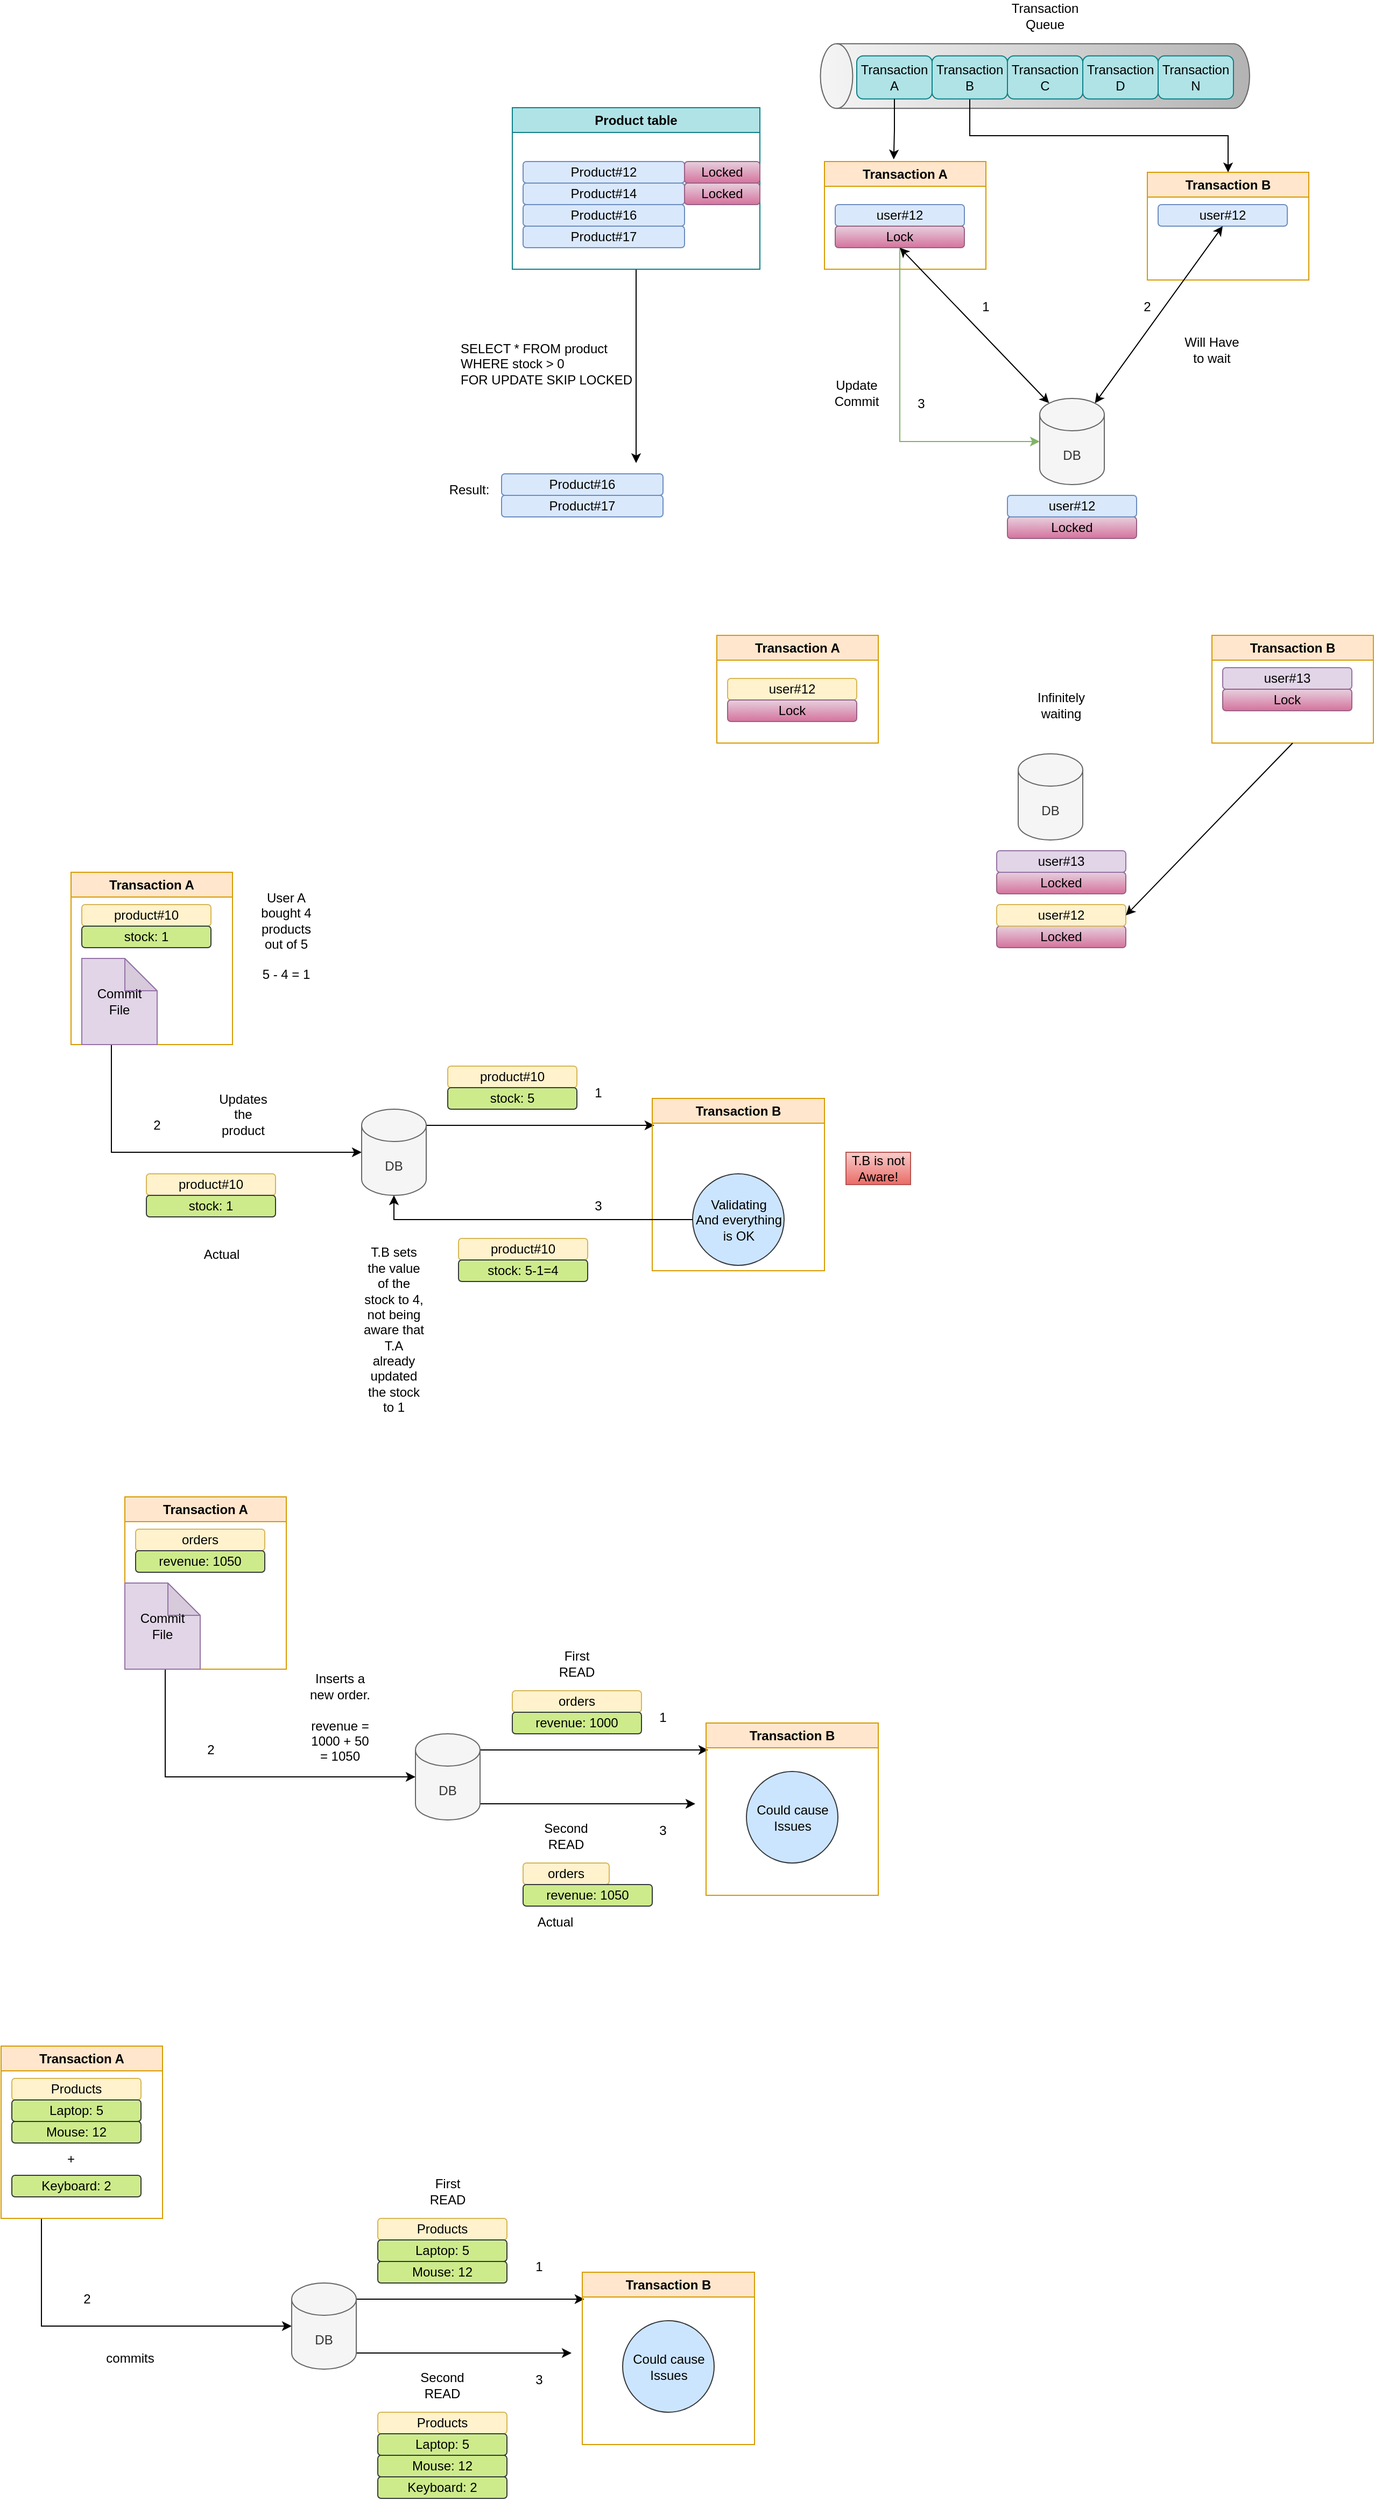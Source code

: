 <mxfile version="26.1.1">
  <diagram name="Page-1" id="YL2Q1gp2kDWa8E_Yitgr">
    <mxGraphModel dx="2339" dy="2044" grid="1" gridSize="10" guides="1" tooltips="1" connect="1" arrows="1" fold="1" page="1" pageScale="1" pageWidth="850" pageHeight="1100" math="0" shadow="0">
      <root>
        <mxCell id="0" />
        <mxCell id="1" parent="0" />
        <mxCell id="b_IDNguiJOW1ZCL1Z-NJ-1" value="Transaction A" style="swimlane;whiteSpace=wrap;html=1;fillColor=#ffe6cc;strokeColor=#d79b00;" parent="1" vertex="1">
          <mxGeometry x="340" y="100" width="150" height="100" as="geometry" />
        </mxCell>
        <mxCell id="b_IDNguiJOW1ZCL1Z-NJ-2" value="user#12" style="rounded=1;whiteSpace=wrap;html=1;fillColor=#dae8fc;strokeColor=#6c8ebf;" parent="b_IDNguiJOW1ZCL1Z-NJ-1" vertex="1">
          <mxGeometry x="10" y="40" width="120" height="20" as="geometry" />
        </mxCell>
        <mxCell id="b_IDNguiJOW1ZCL1Z-NJ-16" value="Lock" style="rounded=1;whiteSpace=wrap;html=1;fillColor=#e6d0de;strokeColor=#996185;gradientColor=#d5739d;" parent="b_IDNguiJOW1ZCL1Z-NJ-1" vertex="1">
          <mxGeometry x="10" y="60" width="120" height="20" as="geometry" />
        </mxCell>
        <mxCell id="b_IDNguiJOW1ZCL1Z-NJ-3" value="DB" style="shape=cylinder3;whiteSpace=wrap;html=1;boundedLbl=1;backgroundOutline=1;size=15;fillColor=#f5f5f5;fontColor=#333333;strokeColor=#666666;" parent="1" vertex="1">
          <mxGeometry x="540" y="320" width="60" height="80" as="geometry" />
        </mxCell>
        <mxCell id="b_IDNguiJOW1ZCL1Z-NJ-4" style="edgeStyle=orthogonalEdgeStyle;rounded=0;orthogonalLoop=1;jettySize=auto;html=1;entryX=0;entryY=0.5;entryDx=0;entryDy=0;entryPerimeter=0;exitX=0.5;exitY=1;exitDx=0;exitDy=0;fillColor=#d5e8d4;strokeColor=#82b366;" parent="1" source="b_IDNguiJOW1ZCL1Z-NJ-16" target="b_IDNguiJOW1ZCL1Z-NJ-3" edge="1">
          <mxGeometry relative="1" as="geometry">
            <mxPoint x="420" y="220" as="sourcePoint" />
          </mxGeometry>
        </mxCell>
        <mxCell id="b_IDNguiJOW1ZCL1Z-NJ-5" value="Update Commit" style="text;html=1;align=center;verticalAlign=middle;whiteSpace=wrap;rounded=0;" parent="1" vertex="1">
          <mxGeometry x="340" y="300" width="60" height="30" as="geometry" />
        </mxCell>
        <mxCell id="b_IDNguiJOW1ZCL1Z-NJ-6" value="Transaction B" style="swimlane;whiteSpace=wrap;html=1;fillColor=#ffe6cc;strokeColor=#d79b00;" parent="1" vertex="1">
          <mxGeometry x="640" y="110" width="150" height="100" as="geometry" />
        </mxCell>
        <mxCell id="b_IDNguiJOW1ZCL1Z-NJ-7" value="user#12" style="rounded=1;whiteSpace=wrap;html=1;fillColor=#dae8fc;strokeColor=#6c8ebf;" parent="b_IDNguiJOW1ZCL1Z-NJ-6" vertex="1">
          <mxGeometry x="10" y="30" width="120" height="20" as="geometry" />
        </mxCell>
        <mxCell id="b_IDNguiJOW1ZCL1Z-NJ-11" value="1" style="text;html=1;align=center;verticalAlign=middle;whiteSpace=wrap;rounded=0;" parent="1" vertex="1">
          <mxGeometry x="460" y="220" width="60" height="30" as="geometry" />
        </mxCell>
        <mxCell id="b_IDNguiJOW1ZCL1Z-NJ-12" value="2" style="text;html=1;align=center;verticalAlign=middle;whiteSpace=wrap;rounded=0;" parent="1" vertex="1">
          <mxGeometry x="610" y="220" width="60" height="30" as="geometry" />
        </mxCell>
        <mxCell id="b_IDNguiJOW1ZCL1Z-NJ-13" value="" style="endArrow=classic;startArrow=classic;html=1;rounded=0;exitX=0.855;exitY=0;exitDx=0;exitDy=4.35;exitPerimeter=0;entryX=0.5;entryY=1;entryDx=0;entryDy=0;" parent="1" source="b_IDNguiJOW1ZCL1Z-NJ-3" target="b_IDNguiJOW1ZCL1Z-NJ-7" edge="1">
          <mxGeometry width="50" height="50" relative="1" as="geometry">
            <mxPoint x="580" y="380" as="sourcePoint" />
            <mxPoint x="710" y="190" as="targetPoint" />
          </mxGeometry>
        </mxCell>
        <mxCell id="b_IDNguiJOW1ZCL1Z-NJ-15" value="" style="endArrow=classic;startArrow=classic;html=1;rounded=0;exitX=0.145;exitY=0;exitDx=0;exitDy=4.35;exitPerimeter=0;entryX=0.5;entryY=1;entryDx=0;entryDy=0;" parent="1" source="b_IDNguiJOW1ZCL1Z-NJ-3" target="b_IDNguiJOW1ZCL1Z-NJ-16" edge="1">
          <mxGeometry width="50" height="50" relative="1" as="geometry">
            <mxPoint x="561" y="394" as="sourcePoint" />
            <mxPoint x="410" y="200" as="targetPoint" />
          </mxGeometry>
        </mxCell>
        <mxCell id="b_IDNguiJOW1ZCL1Z-NJ-21" value="3" style="text;html=1;align=center;verticalAlign=middle;whiteSpace=wrap;rounded=0;" parent="1" vertex="1">
          <mxGeometry x="400" y="310" width="60" height="30" as="geometry" />
        </mxCell>
        <mxCell id="b_IDNguiJOW1ZCL1Z-NJ-22" value="Locked" style="rounded=1;whiteSpace=wrap;html=1;fillColor=#e6d0de;strokeColor=#996185;gradientColor=#d5739d;" parent="1" vertex="1">
          <mxGeometry x="510" y="430" width="120" height="20" as="geometry" />
        </mxCell>
        <mxCell id="b_IDNguiJOW1ZCL1Z-NJ-23" value="user#12" style="rounded=1;whiteSpace=wrap;html=1;fillColor=#dae8fc;strokeColor=#6c8ebf;" parent="1" vertex="1">
          <mxGeometry x="510" y="410" width="120" height="20" as="geometry" />
        </mxCell>
        <mxCell id="b_IDNguiJOW1ZCL1Z-NJ-36" style="edgeStyle=orthogonalEdgeStyle;rounded=0;orthogonalLoop=1;jettySize=auto;html=1;exitX=0.5;exitY=1;exitDx=0;exitDy=0;exitPerimeter=0;" parent="1" source="b_IDNguiJOW1ZCL1Z-NJ-3" target="b_IDNguiJOW1ZCL1Z-NJ-3" edge="1">
          <mxGeometry relative="1" as="geometry" />
        </mxCell>
        <mxCell id="b_IDNguiJOW1ZCL1Z-NJ-56" value="Will Have to wait" style="text;html=1;align=center;verticalAlign=middle;whiteSpace=wrap;rounded=0;" parent="1" vertex="1">
          <mxGeometry x="670" y="260" width="60" height="30" as="geometry" />
        </mxCell>
        <mxCell id="b_IDNguiJOW1ZCL1Z-NJ-58" value="" style="shape=cylinder3;whiteSpace=wrap;html=1;boundedLbl=1;backgroundOutline=1;size=15;rotation=-90;fillColor=#f5f5f5;gradientColor=#b3b3b3;strokeColor=#666666;" parent="1" vertex="1">
          <mxGeometry x="505.61" y="-178.74" width="60" height="398.74" as="geometry" />
        </mxCell>
        <mxCell id="b_IDNguiJOW1ZCL1Z-NJ-59" value="Transaction Queue" style="text;html=1;align=center;verticalAlign=middle;whiteSpace=wrap;rounded=0;" parent="1" vertex="1">
          <mxGeometry x="515" y="-50.0" width="60" height="30" as="geometry" />
        </mxCell>
        <mxCell id="b_IDNguiJOW1ZCL1Z-NJ-60" value="Transaction&lt;div&gt;A&lt;/div&gt;" style="rounded=1;whiteSpace=wrap;html=1;fillColor=#b0e3e6;strokeColor=#0e8088;" parent="1" vertex="1">
          <mxGeometry x="370" y="1.87" width="70" height="40" as="geometry" />
        </mxCell>
        <mxCell id="b_IDNguiJOW1ZCL1Z-NJ-67" style="edgeStyle=orthogonalEdgeStyle;rounded=0;orthogonalLoop=1;jettySize=auto;html=1;exitX=0.5;exitY=1;exitDx=0;exitDy=0;entryX=0.5;entryY=0;entryDx=0;entryDy=0;" parent="1" source="b_IDNguiJOW1ZCL1Z-NJ-61" target="b_IDNguiJOW1ZCL1Z-NJ-6" edge="1">
          <mxGeometry relative="1" as="geometry" />
        </mxCell>
        <mxCell id="b_IDNguiJOW1ZCL1Z-NJ-61" value="Transaction&lt;div&gt;B&lt;/div&gt;" style="rounded=1;whiteSpace=wrap;html=1;fillColor=#b0e3e6;strokeColor=#0e8088;" parent="1" vertex="1">
          <mxGeometry x="440" y="1.87" width="70" height="40" as="geometry" />
        </mxCell>
        <mxCell id="b_IDNguiJOW1ZCL1Z-NJ-62" value="Transaction&lt;div&gt;C&lt;/div&gt;" style="rounded=1;whiteSpace=wrap;html=1;fillColor=#b0e3e6;strokeColor=#0e8088;" parent="1" vertex="1">
          <mxGeometry x="510" y="1.87" width="70" height="40" as="geometry" />
        </mxCell>
        <mxCell id="b_IDNguiJOW1ZCL1Z-NJ-63" value="Transaction&lt;div&gt;D&lt;/div&gt;" style="rounded=1;whiteSpace=wrap;html=1;fillColor=#b0e3e6;strokeColor=#0e8088;" parent="1" vertex="1">
          <mxGeometry x="580" y="1.87" width="70" height="40" as="geometry" />
        </mxCell>
        <mxCell id="b_IDNguiJOW1ZCL1Z-NJ-65" value="Transaction&lt;div&gt;N&lt;/div&gt;" style="rounded=1;whiteSpace=wrap;html=1;fillColor=#b0e3e6;strokeColor=#0e8088;" parent="1" vertex="1">
          <mxGeometry x="650" y="1.87" width="70" height="40" as="geometry" />
        </mxCell>
        <mxCell id="b_IDNguiJOW1ZCL1Z-NJ-66" style="edgeStyle=orthogonalEdgeStyle;rounded=0;orthogonalLoop=1;jettySize=auto;html=1;exitX=0.5;exitY=1;exitDx=0;exitDy=0;entryX=0.429;entryY=-0.02;entryDx=0;entryDy=0;entryPerimeter=0;" parent="1" source="b_IDNguiJOW1ZCL1Z-NJ-60" target="b_IDNguiJOW1ZCL1Z-NJ-1" edge="1">
          <mxGeometry relative="1" as="geometry" />
        </mxCell>
        <mxCell id="b_IDNguiJOW1ZCL1Z-NJ-83" style="edgeStyle=orthogonalEdgeStyle;rounded=0;orthogonalLoop=1;jettySize=auto;html=1;exitX=0.5;exitY=1;exitDx=0;exitDy=0;" parent="1" source="b_IDNguiJOW1ZCL1Z-NJ-71" edge="1">
          <mxGeometry relative="1" as="geometry">
            <mxPoint x="165" y="380" as="targetPoint" />
          </mxGeometry>
        </mxCell>
        <mxCell id="b_IDNguiJOW1ZCL1Z-NJ-71" value="Product&amp;nbsp;table" style="swimlane;whiteSpace=wrap;html=1;fillColor=#b0e3e6;strokeColor=#0e8088;" parent="1" vertex="1">
          <mxGeometry x="50" y="50" width="230" height="150" as="geometry" />
        </mxCell>
        <mxCell id="b_IDNguiJOW1ZCL1Z-NJ-72" value="Product#12" style="rounded=1;whiteSpace=wrap;html=1;fillColor=#dae8fc;strokeColor=#6c8ebf;" parent="b_IDNguiJOW1ZCL1Z-NJ-71" vertex="1">
          <mxGeometry x="10" y="50" width="150" height="20" as="geometry" />
        </mxCell>
        <mxCell id="b_IDNguiJOW1ZCL1Z-NJ-76" value="Product#17" style="rounded=1;whiteSpace=wrap;html=1;fillColor=#dae8fc;strokeColor=#6c8ebf;" parent="b_IDNguiJOW1ZCL1Z-NJ-71" vertex="1">
          <mxGeometry x="10" y="110" width="150" height="20" as="geometry" />
        </mxCell>
        <mxCell id="b_IDNguiJOW1ZCL1Z-NJ-75" value="Product#16" style="rounded=1;whiteSpace=wrap;html=1;fillColor=#dae8fc;strokeColor=#6c8ebf;" parent="b_IDNguiJOW1ZCL1Z-NJ-71" vertex="1">
          <mxGeometry x="10" y="90" width="150" height="20" as="geometry" />
        </mxCell>
        <mxCell id="b_IDNguiJOW1ZCL1Z-NJ-74" value="Product#14" style="rounded=1;whiteSpace=wrap;html=1;fillColor=#dae8fc;strokeColor=#6c8ebf;" parent="b_IDNguiJOW1ZCL1Z-NJ-71" vertex="1">
          <mxGeometry x="10" y="70" width="150" height="20" as="geometry" />
        </mxCell>
        <mxCell id="b_IDNguiJOW1ZCL1Z-NJ-77" value="Locked" style="rounded=1;whiteSpace=wrap;html=1;fillColor=#e6d0de;strokeColor=#996185;gradientColor=#d5739d;" parent="b_IDNguiJOW1ZCL1Z-NJ-71" vertex="1">
          <mxGeometry x="160" y="50" width="70" height="20" as="geometry" />
        </mxCell>
        <mxCell id="b_IDNguiJOW1ZCL1Z-NJ-80" value="Locked" style="rounded=1;whiteSpace=wrap;html=1;fillColor=#e6d0de;strokeColor=#996185;gradientColor=#d5739d;" parent="b_IDNguiJOW1ZCL1Z-NJ-71" vertex="1">
          <mxGeometry x="160" y="70" width="70" height="20" as="geometry" />
        </mxCell>
        <mxCell id="b_IDNguiJOW1ZCL1Z-NJ-82" value="SELECT * FROM product &#xa;WHERE stock &gt; 0 &#xa;FOR UPDATE SKIP LOCKED " style="text;whiteSpace=wrap;" parent="1" vertex="1">
          <mxGeometry y="260" width="200" height="50" as="geometry" />
        </mxCell>
        <mxCell id="b_IDNguiJOW1ZCL1Z-NJ-84" value="Product#16" style="rounded=1;whiteSpace=wrap;html=1;fillColor=#dae8fc;strokeColor=#6c8ebf;" parent="1" vertex="1">
          <mxGeometry x="40" y="390" width="150" height="20" as="geometry" />
        </mxCell>
        <mxCell id="b_IDNguiJOW1ZCL1Z-NJ-85" value="Product#17" style="rounded=1;whiteSpace=wrap;html=1;fillColor=#dae8fc;strokeColor=#6c8ebf;" parent="1" vertex="1">
          <mxGeometry x="40" y="410" width="150" height="20" as="geometry" />
        </mxCell>
        <mxCell id="b_IDNguiJOW1ZCL1Z-NJ-88" value="Result:" style="text;html=1;align=center;verticalAlign=middle;whiteSpace=wrap;rounded=0;" parent="1" vertex="1">
          <mxGeometry x="-20" y="390" width="60" height="30" as="geometry" />
        </mxCell>
        <mxCell id="6RtmQ5QZ78gaRcMU9XBK-1" value="Transaction A" style="swimlane;whiteSpace=wrap;html=1;fillColor=#ffe6cc;strokeColor=#d79b00;" parent="1" vertex="1">
          <mxGeometry x="240" y="540" width="150" height="100" as="geometry" />
        </mxCell>
        <mxCell id="6RtmQ5QZ78gaRcMU9XBK-2" value="user#12" style="rounded=1;whiteSpace=wrap;html=1;fillColor=#fff2cc;strokeColor=#d6b656;" parent="6RtmQ5QZ78gaRcMU9XBK-1" vertex="1">
          <mxGeometry x="10" y="40" width="120" height="20" as="geometry" />
        </mxCell>
        <mxCell id="6RtmQ5QZ78gaRcMU9XBK-3" value="Lock" style="rounded=1;whiteSpace=wrap;html=1;fillColor=#e6d0de;strokeColor=#996185;gradientColor=#d5739d;" parent="6RtmQ5QZ78gaRcMU9XBK-1" vertex="1">
          <mxGeometry x="10" y="60" width="120" height="20" as="geometry" />
        </mxCell>
        <mxCell id="6RtmQ5QZ78gaRcMU9XBK-4" value="DB" style="shape=cylinder3;whiteSpace=wrap;html=1;boundedLbl=1;backgroundOutline=1;size=15;fillColor=#f5f5f5;fontColor=#333333;strokeColor=#666666;" parent="1" vertex="1">
          <mxGeometry x="520" y="650" width="60" height="80" as="geometry" />
        </mxCell>
        <mxCell id="6RtmQ5QZ78gaRcMU9XBK-7" value="Transaction B" style="swimlane;whiteSpace=wrap;html=1;fillColor=#ffe6cc;strokeColor=#d79b00;" parent="1" vertex="1">
          <mxGeometry x="700" y="540" width="150" height="100" as="geometry" />
        </mxCell>
        <mxCell id="6RtmQ5QZ78gaRcMU9XBK-8" value="user#13" style="rounded=1;whiteSpace=wrap;html=1;fillColor=#e1d5e7;strokeColor=#9673a6;" parent="6RtmQ5QZ78gaRcMU9XBK-7" vertex="1">
          <mxGeometry x="10" y="30" width="120" height="20" as="geometry" />
        </mxCell>
        <mxCell id="6RtmQ5QZ78gaRcMU9XBK-18" value="Lock" style="rounded=1;whiteSpace=wrap;html=1;fillColor=#e6d0de;strokeColor=#996185;gradientColor=#d5739d;" parent="6RtmQ5QZ78gaRcMU9XBK-7" vertex="1">
          <mxGeometry x="10" y="50" width="120" height="20" as="geometry" />
        </mxCell>
        <mxCell id="6RtmQ5QZ78gaRcMU9XBK-14" value="Locked" style="rounded=1;whiteSpace=wrap;html=1;fillColor=#e6d0de;strokeColor=#996185;gradientColor=#d5739d;" parent="1" vertex="1">
          <mxGeometry x="500" y="760" width="120" height="20" as="geometry" />
        </mxCell>
        <mxCell id="6RtmQ5QZ78gaRcMU9XBK-15" value="user#13" style="rounded=1;whiteSpace=wrap;html=1;fillColor=#e1d5e7;strokeColor=#9673a6;" parent="1" vertex="1">
          <mxGeometry x="500" y="740" width="120" height="20" as="geometry" />
        </mxCell>
        <mxCell id="6RtmQ5QZ78gaRcMU9XBK-16" style="edgeStyle=orthogonalEdgeStyle;rounded=0;orthogonalLoop=1;jettySize=auto;html=1;exitX=0.5;exitY=1;exitDx=0;exitDy=0;exitPerimeter=0;" parent="1" edge="1">
          <mxGeometry relative="1" as="geometry">
            <mxPoint x="560" y="730" as="sourcePoint" />
            <mxPoint x="560" y="730" as="targetPoint" />
          </mxGeometry>
        </mxCell>
        <mxCell id="6RtmQ5QZ78gaRcMU9XBK-17" value="Infinitely waiting" style="text;html=1;align=center;verticalAlign=middle;whiteSpace=wrap;rounded=0;" parent="1" vertex="1">
          <mxGeometry x="530" y="590" width="60" height="30" as="geometry" />
        </mxCell>
        <mxCell id="6RtmQ5QZ78gaRcMU9XBK-19" value="Locked" style="rounded=1;whiteSpace=wrap;html=1;fillColor=#e6d0de;strokeColor=#996185;gradientColor=#d5739d;" parent="1" vertex="1">
          <mxGeometry x="500" y="810" width="120" height="20" as="geometry" />
        </mxCell>
        <mxCell id="6RtmQ5QZ78gaRcMU9XBK-20" value="user#12" style="rounded=1;whiteSpace=wrap;html=1;fillColor=#fff2cc;strokeColor=#d6b656;" parent="1" vertex="1">
          <mxGeometry x="500" y="790" width="120" height="20" as="geometry" />
        </mxCell>
        <mxCell id="6RtmQ5QZ78gaRcMU9XBK-21" style="edgeStyle=orthogonalEdgeStyle;rounded=0;orthogonalLoop=1;jettySize=auto;html=1;exitX=0.5;exitY=1;exitDx=0;exitDy=0;exitPerimeter=0;" parent="1" edge="1">
          <mxGeometry relative="1" as="geometry">
            <mxPoint x="570" y="740" as="sourcePoint" />
            <mxPoint x="570" y="740" as="targetPoint" />
          </mxGeometry>
        </mxCell>
        <mxCell id="6RtmQ5QZ78gaRcMU9XBK-23" value="" style="endArrow=classic;html=1;rounded=0;exitX=0.5;exitY=1;exitDx=0;exitDy=0;entryX=1;entryY=0.5;entryDx=0;entryDy=0;" parent="1" source="6RtmQ5QZ78gaRcMU9XBK-7" target="6RtmQ5QZ78gaRcMU9XBK-20" edge="1">
          <mxGeometry width="50" height="50" relative="1" as="geometry">
            <mxPoint x="450" y="680" as="sourcePoint" />
            <mxPoint x="500" y="630" as="targetPoint" />
          </mxGeometry>
        </mxCell>
        <mxCell id="6RtmQ5QZ78gaRcMU9XBK-46" style="edgeStyle=orthogonalEdgeStyle;rounded=0;orthogonalLoop=1;jettySize=auto;html=1;exitX=0.25;exitY=1;exitDx=0;exitDy=0;entryX=0;entryY=0.5;entryDx=0;entryDy=0;entryPerimeter=0;" parent="1" source="6RtmQ5QZ78gaRcMU9XBK-25" target="6RtmQ5QZ78gaRcMU9XBK-28" edge="1">
          <mxGeometry relative="1" as="geometry">
            <mxPoint x="-252.426" y="1041.716" as="targetPoint" />
          </mxGeometry>
        </mxCell>
        <mxCell id="6RtmQ5QZ78gaRcMU9XBK-25" value="Transaction A" style="swimlane;whiteSpace=wrap;html=1;fillColor=#ffe6cc;strokeColor=#d79b00;" parent="1" vertex="1">
          <mxGeometry x="-360" y="760" width="150" height="160" as="geometry" />
        </mxCell>
        <mxCell id="6RtmQ5QZ78gaRcMU9XBK-26" value="product#10" style="rounded=1;whiteSpace=wrap;html=1;fillColor=#fff2cc;strokeColor=#d6b656;" parent="6RtmQ5QZ78gaRcMU9XBK-25" vertex="1">
          <mxGeometry x="10" y="30" width="120" height="20" as="geometry" />
        </mxCell>
        <mxCell id="6RtmQ5QZ78gaRcMU9XBK-45" value="Commit&lt;div&gt;File&lt;/div&gt;" style="shape=note;whiteSpace=wrap;html=1;backgroundOutline=1;darkOpacity=0.05;fillColor=#e1d5e7;strokeColor=#9673a6;" parent="6RtmQ5QZ78gaRcMU9XBK-25" vertex="1">
          <mxGeometry x="10" y="80" width="70" height="80" as="geometry" />
        </mxCell>
        <mxCell id="6RtmQ5QZ78gaRcMU9XBK-61" value="stock: 1" style="rounded=1;whiteSpace=wrap;html=1;fillColor=#cdeb8b;strokeColor=#36393d;" parent="6RtmQ5QZ78gaRcMU9XBK-25" vertex="1">
          <mxGeometry x="10" y="50" width="120" height="20" as="geometry" />
        </mxCell>
        <mxCell id="6RtmQ5QZ78gaRcMU9XBK-62" style="edgeStyle=orthogonalEdgeStyle;rounded=0;orthogonalLoop=1;jettySize=auto;html=1;exitX=1;exitY=0;exitDx=0;exitDy=15;exitPerimeter=0;entryX=0.012;entryY=0.156;entryDx=0;entryDy=0;entryPerimeter=0;" parent="1" source="6RtmQ5QZ78gaRcMU9XBK-28" target="6RtmQ5QZ78gaRcMU9XBK-29" edge="1">
          <mxGeometry relative="1" as="geometry">
            <mxPoint x="150" y="995" as="targetPoint" />
          </mxGeometry>
        </mxCell>
        <mxCell id="6RtmQ5QZ78gaRcMU9XBK-28" value="DB" style="shape=cylinder3;whiteSpace=wrap;html=1;boundedLbl=1;backgroundOutline=1;size=15;fillColor=#f5f5f5;fontColor=#333333;strokeColor=#666666;" parent="1" vertex="1">
          <mxGeometry x="-90" y="980" width="60" height="80" as="geometry" />
        </mxCell>
        <mxCell id="6RtmQ5QZ78gaRcMU9XBK-29" value="Transaction B" style="swimlane;whiteSpace=wrap;html=1;fillColor=#ffe6cc;strokeColor=#d79b00;" parent="1" vertex="1">
          <mxGeometry x="180" y="970" width="160" height="160" as="geometry" />
        </mxCell>
        <mxCell id="6RtmQ5QZ78gaRcMU9XBK-63" value="Validating&lt;div&gt;And everything is OK&lt;/div&gt;" style="ellipse;whiteSpace=wrap;html=1;aspect=fixed;fillColor=#cce5ff;strokeColor=#36393d;" parent="6RtmQ5QZ78gaRcMU9XBK-29" vertex="1">
          <mxGeometry x="37.5" y="70" width="85" height="85" as="geometry" />
        </mxCell>
        <mxCell id="6RtmQ5QZ78gaRcMU9XBK-34" style="edgeStyle=orthogonalEdgeStyle;rounded=0;orthogonalLoop=1;jettySize=auto;html=1;exitX=0.5;exitY=1;exitDx=0;exitDy=0;exitPerimeter=0;" parent="1" edge="1">
          <mxGeometry relative="1" as="geometry">
            <mxPoint x="-20" y="950" as="sourcePoint" />
            <mxPoint x="-20" y="950" as="targetPoint" />
          </mxGeometry>
        </mxCell>
        <mxCell id="6RtmQ5QZ78gaRcMU9XBK-50" value="2" style="text;html=1;align=center;verticalAlign=middle;whiteSpace=wrap;rounded=0;" parent="1" vertex="1">
          <mxGeometry x="-310" y="980" width="60" height="30" as="geometry" />
        </mxCell>
        <mxCell id="6RtmQ5QZ78gaRcMU9XBK-51" value="1" style="text;html=1;align=center;verticalAlign=middle;whiteSpace=wrap;rounded=0;" parent="1" vertex="1">
          <mxGeometry x="100" y="950" width="60" height="30" as="geometry" />
        </mxCell>
        <mxCell id="6RtmQ5QZ78gaRcMU9XBK-60" value="Updates the product" style="text;html=1;align=center;verticalAlign=middle;whiteSpace=wrap;rounded=0;" parent="1" vertex="1">
          <mxGeometry x="-230" y="970" width="60" height="30" as="geometry" />
        </mxCell>
        <mxCell id="6RtmQ5QZ78gaRcMU9XBK-67" value="product#10" style="rounded=1;whiteSpace=wrap;html=1;fillColor=#fff2cc;strokeColor=#d6b656;" parent="1" vertex="1">
          <mxGeometry x="-290" y="1040" width="120" height="20" as="geometry" />
        </mxCell>
        <mxCell id="6RtmQ5QZ78gaRcMU9XBK-71" value="Actual" style="text;html=1;align=center;verticalAlign=middle;whiteSpace=wrap;rounded=0;" parent="1" vertex="1">
          <mxGeometry x="-250" y="1100" width="60" height="30" as="geometry" />
        </mxCell>
        <mxCell id="6RtmQ5QZ78gaRcMU9XBK-72" value="product#10" style="rounded=1;whiteSpace=wrap;html=1;fillColor=#fff2cc;strokeColor=#d6b656;" parent="1" vertex="1">
          <mxGeometry x="-10" y="940" width="120" height="20" as="geometry" />
        </mxCell>
        <mxCell id="6RtmQ5QZ78gaRcMU9XBK-73" value="stock: 5" style="rounded=1;whiteSpace=wrap;html=1;fillColor=#cdeb8b;strokeColor=#36393d;" parent="1" vertex="1">
          <mxGeometry x="-10" y="960" width="120" height="20" as="geometry" />
        </mxCell>
        <mxCell id="6RtmQ5QZ78gaRcMU9XBK-74" value="User A bought 4 products out of 5" style="text;html=1;align=center;verticalAlign=middle;whiteSpace=wrap;rounded=0;" parent="1" vertex="1">
          <mxGeometry x="-190" y="790" width="60" height="30" as="geometry" />
        </mxCell>
        <mxCell id="6RtmQ5QZ78gaRcMU9XBK-75" value="5 - 4 = 1" style="text;html=1;align=center;verticalAlign=middle;whiteSpace=wrap;rounded=0;" parent="1" vertex="1">
          <mxGeometry x="-190" y="840" width="60" height="30" as="geometry" />
        </mxCell>
        <mxCell id="6RtmQ5QZ78gaRcMU9XBK-76" value="stock: 1" style="rounded=1;whiteSpace=wrap;html=1;fillColor=#cdeb8b;strokeColor=#36393d;" parent="1" vertex="1">
          <mxGeometry x="-290" y="1060" width="120" height="20" as="geometry" />
        </mxCell>
        <mxCell id="6RtmQ5QZ78gaRcMU9XBK-78" value="T.B is not Aware!" style="text;html=1;align=center;verticalAlign=middle;whiteSpace=wrap;rounded=0;fillColor=#f8cecc;gradientColor=#ea6b66;strokeColor=#b85450;" parent="1" vertex="1">
          <mxGeometry x="360" y="1020" width="60" height="30" as="geometry" />
        </mxCell>
        <mxCell id="6RtmQ5QZ78gaRcMU9XBK-102" style="edgeStyle=orthogonalEdgeStyle;rounded=0;orthogonalLoop=1;jettySize=auto;html=1;exitX=0.25;exitY=1;exitDx=0;exitDy=0;entryX=0;entryY=0.5;entryDx=0;entryDy=0;entryPerimeter=0;" parent="1" source="6RtmQ5QZ78gaRcMU9XBK-103" target="6RtmQ5QZ78gaRcMU9XBK-108" edge="1">
          <mxGeometry relative="1" as="geometry">
            <mxPoint x="-202.426" y="1621.716" as="targetPoint" />
          </mxGeometry>
        </mxCell>
        <mxCell id="6RtmQ5QZ78gaRcMU9XBK-103" value="Transaction A" style="swimlane;whiteSpace=wrap;html=1;fillColor=#ffe6cc;strokeColor=#d79b00;" parent="1" vertex="1">
          <mxGeometry x="-310" y="1340" width="150" height="160" as="geometry" />
        </mxCell>
        <mxCell id="6RtmQ5QZ78gaRcMU9XBK-104" value="orders" style="rounded=1;whiteSpace=wrap;html=1;fillColor=#fff2cc;strokeColor=#d6b656;" parent="6RtmQ5QZ78gaRcMU9XBK-103" vertex="1">
          <mxGeometry x="10" y="30" width="120" height="20" as="geometry" />
        </mxCell>
        <mxCell id="6RtmQ5QZ78gaRcMU9XBK-105" value="Commit&lt;div&gt;File&lt;/div&gt;" style="shape=note;whiteSpace=wrap;html=1;backgroundOutline=1;darkOpacity=0.05;fillColor=#e1d5e7;strokeColor=#9673a6;" parent="6RtmQ5QZ78gaRcMU9XBK-103" vertex="1">
          <mxGeometry y="80" width="70" height="80" as="geometry" />
        </mxCell>
        <mxCell id="6RtmQ5QZ78gaRcMU9XBK-106" value="revenue: 1050" style="rounded=1;whiteSpace=wrap;html=1;fillColor=#cdeb8b;strokeColor=#36393d;" parent="6RtmQ5QZ78gaRcMU9XBK-103" vertex="1">
          <mxGeometry x="10" y="50" width="120" height="20" as="geometry" />
        </mxCell>
        <mxCell id="6RtmQ5QZ78gaRcMU9XBK-107" style="edgeStyle=orthogonalEdgeStyle;rounded=0;orthogonalLoop=1;jettySize=auto;html=1;exitX=1;exitY=0;exitDx=0;exitDy=15;exitPerimeter=0;entryX=0.012;entryY=0.156;entryDx=0;entryDy=0;entryPerimeter=0;" parent="1" source="6RtmQ5QZ78gaRcMU9XBK-108" target="6RtmQ5QZ78gaRcMU9XBK-109" edge="1">
          <mxGeometry relative="1" as="geometry">
            <mxPoint x="200" y="1575" as="targetPoint" />
          </mxGeometry>
        </mxCell>
        <mxCell id="6RtmQ5QZ78gaRcMU9XBK-128" style="edgeStyle=orthogonalEdgeStyle;rounded=0;orthogonalLoop=1;jettySize=auto;html=1;exitX=1;exitY=1;exitDx=0;exitDy=-15;exitPerimeter=0;" parent="1" source="6RtmQ5QZ78gaRcMU9XBK-108" edge="1">
          <mxGeometry relative="1" as="geometry">
            <mxPoint x="220" y="1625" as="targetPoint" />
          </mxGeometry>
        </mxCell>
        <mxCell id="6RtmQ5QZ78gaRcMU9XBK-108" value="DB" style="shape=cylinder3;whiteSpace=wrap;html=1;boundedLbl=1;backgroundOutline=1;size=15;fillColor=#f5f5f5;fontColor=#333333;strokeColor=#666666;" parent="1" vertex="1">
          <mxGeometry x="-40" y="1560" width="60" height="80" as="geometry" />
        </mxCell>
        <mxCell id="6RtmQ5QZ78gaRcMU9XBK-109" value="Transaction B" style="swimlane;whiteSpace=wrap;html=1;fillColor=#ffe6cc;strokeColor=#d79b00;" parent="1" vertex="1">
          <mxGeometry x="230" y="1550" width="160" height="160" as="geometry" />
        </mxCell>
        <mxCell id="6RtmQ5QZ78gaRcMU9XBK-110" value="Could cause Issues" style="ellipse;whiteSpace=wrap;html=1;aspect=fixed;fillColor=#cce5ff;strokeColor=#36393d;" parent="6RtmQ5QZ78gaRcMU9XBK-109" vertex="1">
          <mxGeometry x="37.5" y="45" width="85" height="85" as="geometry" />
        </mxCell>
        <mxCell id="6RtmQ5QZ78gaRcMU9XBK-111" style="edgeStyle=orthogonalEdgeStyle;rounded=0;orthogonalLoop=1;jettySize=auto;html=1;exitX=0.5;exitY=1;exitDx=0;exitDy=0;exitPerimeter=0;" parent="1" edge="1">
          <mxGeometry relative="1" as="geometry">
            <mxPoint x="50" y="1530" as="sourcePoint" />
            <mxPoint x="50" y="1530" as="targetPoint" />
          </mxGeometry>
        </mxCell>
        <mxCell id="6RtmQ5QZ78gaRcMU9XBK-112" value="2" style="text;html=1;align=center;verticalAlign=middle;whiteSpace=wrap;rounded=0;" parent="1" vertex="1">
          <mxGeometry x="-260" y="1560" width="60" height="30" as="geometry" />
        </mxCell>
        <mxCell id="6RtmQ5QZ78gaRcMU9XBK-113" value="1" style="text;html=1;align=center;verticalAlign=middle;whiteSpace=wrap;rounded=0;" parent="1" vertex="1">
          <mxGeometry x="160" y="1530" width="60" height="30" as="geometry" />
        </mxCell>
        <mxCell id="6RtmQ5QZ78gaRcMU9XBK-114" value="First READ" style="text;html=1;align=center;verticalAlign=middle;whiteSpace=wrap;rounded=0;" parent="1" vertex="1">
          <mxGeometry x="80" y="1480" width="60" height="30" as="geometry" />
        </mxCell>
        <mxCell id="6RtmQ5QZ78gaRcMU9XBK-115" value="Inserts a new order.&lt;div&gt;&lt;br&gt;&lt;div&gt;revenue = 1000 + 50 = 1050&lt;/div&gt;&lt;/div&gt;" style="text;html=1;align=center;verticalAlign=middle;whiteSpace=wrap;rounded=0;" parent="1" vertex="1">
          <mxGeometry x="-140" y="1530" width="60" height="30" as="geometry" />
        </mxCell>
        <mxCell id="6RtmQ5QZ78gaRcMU9XBK-117" value="Actual" style="text;html=1;align=center;verticalAlign=middle;whiteSpace=wrap;rounded=0;" parent="1" vertex="1">
          <mxGeometry x="60" y="1720" width="60" height="30" as="geometry" />
        </mxCell>
        <mxCell id="6RtmQ5QZ78gaRcMU9XBK-124" value="orders" style="rounded=1;whiteSpace=wrap;html=1;fillColor=#fff2cc;strokeColor=#d6b656;" parent="1" vertex="1">
          <mxGeometry x="50" y="1520" width="120" height="20" as="geometry" />
        </mxCell>
        <mxCell id="6RtmQ5QZ78gaRcMU9XBK-125" value="revenue: 1000" style="rounded=1;whiteSpace=wrap;html=1;fillColor=#cdeb8b;strokeColor=#36393d;" parent="1" vertex="1">
          <mxGeometry x="50" y="1540" width="120" height="20" as="geometry" />
        </mxCell>
        <mxCell id="6RtmQ5QZ78gaRcMU9XBK-126" value="orders" style="rounded=1;whiteSpace=wrap;html=1;fillColor=#fff2cc;strokeColor=#d6b656;" parent="1" vertex="1">
          <mxGeometry x="60" y="1680" width="80" height="20" as="geometry" />
        </mxCell>
        <mxCell id="6RtmQ5QZ78gaRcMU9XBK-127" value="revenue: 1050" style="rounded=1;whiteSpace=wrap;html=1;fillColor=#cdeb8b;strokeColor=#36393d;" parent="1" vertex="1">
          <mxGeometry x="60" y="1700" width="120" height="20" as="geometry" />
        </mxCell>
        <mxCell id="6RtmQ5QZ78gaRcMU9XBK-129" value="3" style="text;html=1;align=center;verticalAlign=middle;whiteSpace=wrap;rounded=0;" parent="1" vertex="1">
          <mxGeometry x="160" y="1635" width="60" height="30" as="geometry" />
        </mxCell>
        <mxCell id="6RtmQ5QZ78gaRcMU9XBK-130" value="Second READ" style="text;html=1;align=center;verticalAlign=middle;whiteSpace=wrap;rounded=0;" parent="1" vertex="1">
          <mxGeometry x="70" y="1640" width="60" height="30" as="geometry" />
        </mxCell>
        <mxCell id="6RtmQ5QZ78gaRcMU9XBK-135" style="edgeStyle=orthogonalEdgeStyle;rounded=0;orthogonalLoop=1;jettySize=auto;html=1;exitX=0.25;exitY=1;exitDx=0;exitDy=0;entryX=0;entryY=0.5;entryDx=0;entryDy=0;entryPerimeter=0;" parent="1" source="6RtmQ5QZ78gaRcMU9XBK-136" target="6RtmQ5QZ78gaRcMU9XBK-142" edge="1">
          <mxGeometry relative="1" as="geometry">
            <mxPoint x="-317.426" y="2131.716" as="targetPoint" />
            <mxPoint x="-407.5" y="2090" as="sourcePoint" />
          </mxGeometry>
        </mxCell>
        <mxCell id="6RtmQ5QZ78gaRcMU9XBK-136" value="Transaction A" style="swimlane;whiteSpace=wrap;html=1;fillColor=#ffe6cc;strokeColor=#d79b00;" parent="1" vertex="1">
          <mxGeometry x="-425" y="1850" width="150" height="160" as="geometry" />
        </mxCell>
        <mxCell id="6RtmQ5QZ78gaRcMU9XBK-137" value="Products" style="rounded=1;whiteSpace=wrap;html=1;fillColor=#fff2cc;strokeColor=#d6b656;" parent="6RtmQ5QZ78gaRcMU9XBK-136" vertex="1">
          <mxGeometry x="10" y="30" width="120" height="20" as="geometry" />
        </mxCell>
        <mxCell id="6RtmQ5QZ78gaRcMU9XBK-139" value="Laptop: 5" style="rounded=1;whiteSpace=wrap;html=1;fillColor=#cdeb8b;strokeColor=#36393d;" parent="6RtmQ5QZ78gaRcMU9XBK-136" vertex="1">
          <mxGeometry x="10" y="50" width="120" height="20" as="geometry" />
        </mxCell>
        <mxCell id="6RtmQ5QZ78gaRcMU9XBK-157" value="Mouse: 12" style="rounded=1;whiteSpace=wrap;html=1;fillColor=#cdeb8b;strokeColor=#36393d;" parent="6RtmQ5QZ78gaRcMU9XBK-136" vertex="1">
          <mxGeometry x="10" y="70" width="120" height="20" as="geometry" />
        </mxCell>
        <mxCell id="6RtmQ5QZ78gaRcMU9XBK-159" value="Keyboard: 2" style="rounded=1;whiteSpace=wrap;html=1;fillColor=#cdeb8b;strokeColor=#36393d;" parent="6RtmQ5QZ78gaRcMU9XBK-136" vertex="1">
          <mxGeometry x="10" y="120" width="120" height="20" as="geometry" />
        </mxCell>
        <mxCell id="6RtmQ5QZ78gaRcMU9XBK-160" value="+" style="text;html=1;align=center;verticalAlign=middle;whiteSpace=wrap;rounded=0;" parent="6RtmQ5QZ78gaRcMU9XBK-136" vertex="1">
          <mxGeometry x="35" y="90" width="60" height="30" as="geometry" />
        </mxCell>
        <mxCell id="6RtmQ5QZ78gaRcMU9XBK-140" style="edgeStyle=orthogonalEdgeStyle;rounded=0;orthogonalLoop=1;jettySize=auto;html=1;exitX=1;exitY=0;exitDx=0;exitDy=15;exitPerimeter=0;entryX=0.012;entryY=0.156;entryDx=0;entryDy=0;entryPerimeter=0;" parent="1" source="6RtmQ5QZ78gaRcMU9XBK-142" target="6RtmQ5QZ78gaRcMU9XBK-143" edge="1">
          <mxGeometry relative="1" as="geometry">
            <mxPoint x="85" y="2085" as="targetPoint" />
          </mxGeometry>
        </mxCell>
        <mxCell id="6RtmQ5QZ78gaRcMU9XBK-141" style="edgeStyle=orthogonalEdgeStyle;rounded=0;orthogonalLoop=1;jettySize=auto;html=1;exitX=1;exitY=1;exitDx=0;exitDy=-15;exitPerimeter=0;" parent="1" source="6RtmQ5QZ78gaRcMU9XBK-142" edge="1">
          <mxGeometry relative="1" as="geometry">
            <mxPoint x="105" y="2135" as="targetPoint" />
          </mxGeometry>
        </mxCell>
        <mxCell id="6RtmQ5QZ78gaRcMU9XBK-142" value="DB" style="shape=cylinder3;whiteSpace=wrap;html=1;boundedLbl=1;backgroundOutline=1;size=15;fillColor=#f5f5f5;fontColor=#333333;strokeColor=#666666;" parent="1" vertex="1">
          <mxGeometry x="-155" y="2070" width="60" height="80" as="geometry" />
        </mxCell>
        <mxCell id="6RtmQ5QZ78gaRcMU9XBK-143" value="Transaction B" style="swimlane;whiteSpace=wrap;html=1;fillColor=#ffe6cc;strokeColor=#d79b00;" parent="1" vertex="1">
          <mxGeometry x="115" y="2060" width="160" height="160" as="geometry" />
        </mxCell>
        <mxCell id="6RtmQ5QZ78gaRcMU9XBK-144" value="Could cause Issues" style="ellipse;whiteSpace=wrap;html=1;aspect=fixed;fillColor=#cce5ff;strokeColor=#36393d;" parent="6RtmQ5QZ78gaRcMU9XBK-143" vertex="1">
          <mxGeometry x="37.5" y="45" width="85" height="85" as="geometry" />
        </mxCell>
        <mxCell id="6RtmQ5QZ78gaRcMU9XBK-145" style="edgeStyle=orthogonalEdgeStyle;rounded=0;orthogonalLoop=1;jettySize=auto;html=1;exitX=0.5;exitY=1;exitDx=0;exitDy=0;exitPerimeter=0;" parent="1" edge="1">
          <mxGeometry relative="1" as="geometry">
            <mxPoint x="-65" y="2040" as="sourcePoint" />
            <mxPoint x="-65" y="2040" as="targetPoint" />
          </mxGeometry>
        </mxCell>
        <mxCell id="6RtmQ5QZ78gaRcMU9XBK-146" value="2" style="text;html=1;align=center;verticalAlign=middle;whiteSpace=wrap;rounded=0;" parent="1" vertex="1">
          <mxGeometry x="-375" y="2070" width="60" height="30" as="geometry" />
        </mxCell>
        <mxCell id="6RtmQ5QZ78gaRcMU9XBK-147" value="1" style="text;html=1;align=center;verticalAlign=middle;whiteSpace=wrap;rounded=0;" parent="1" vertex="1">
          <mxGeometry x="45" y="2040" width="60" height="30" as="geometry" />
        </mxCell>
        <mxCell id="6RtmQ5QZ78gaRcMU9XBK-148" value="First READ" style="text;html=1;align=center;verticalAlign=middle;whiteSpace=wrap;rounded=0;" parent="1" vertex="1">
          <mxGeometry x="-40" y="1970" width="60" height="30" as="geometry" />
        </mxCell>
        <mxCell id="6RtmQ5QZ78gaRcMU9XBK-155" value="3" style="text;html=1;align=center;verticalAlign=middle;whiteSpace=wrap;rounded=0;" parent="1" vertex="1">
          <mxGeometry x="45" y="2145" width="60" height="30" as="geometry" />
        </mxCell>
        <mxCell id="6RtmQ5QZ78gaRcMU9XBK-156" value="Second READ" style="text;html=1;align=center;verticalAlign=middle;whiteSpace=wrap;rounded=0;" parent="1" vertex="1">
          <mxGeometry x="-45" y="2150" width="60" height="30" as="geometry" />
        </mxCell>
        <mxCell id="6RtmQ5QZ78gaRcMU9XBK-161" value="commits" style="text;html=1;align=center;verticalAlign=middle;whiteSpace=wrap;rounded=0;" parent="1" vertex="1">
          <mxGeometry x="-335" y="2125" width="60" height="30" as="geometry" />
        </mxCell>
        <mxCell id="6RtmQ5QZ78gaRcMU9XBK-162" value="Products" style="rounded=1;whiteSpace=wrap;html=1;fillColor=#fff2cc;strokeColor=#d6b656;" parent="1" vertex="1">
          <mxGeometry x="-75" y="2010" width="120" height="20" as="geometry" />
        </mxCell>
        <mxCell id="6RtmQ5QZ78gaRcMU9XBK-163" value="Laptop: 5" style="rounded=1;whiteSpace=wrap;html=1;fillColor=#cdeb8b;strokeColor=#36393d;" parent="1" vertex="1">
          <mxGeometry x="-75" y="2030" width="120" height="20" as="geometry" />
        </mxCell>
        <mxCell id="6RtmQ5QZ78gaRcMU9XBK-164" value="Mouse: 12" style="rounded=1;whiteSpace=wrap;html=1;fillColor=#cdeb8b;strokeColor=#36393d;" parent="1" vertex="1">
          <mxGeometry x="-75" y="2050" width="120" height="20" as="geometry" />
        </mxCell>
        <mxCell id="6RtmQ5QZ78gaRcMU9XBK-165" style="edgeStyle=orthogonalEdgeStyle;rounded=0;orthogonalLoop=1;jettySize=auto;html=1;exitX=0.5;exitY=1;exitDx=0;exitDy=0;exitPerimeter=0;" parent="1" edge="1">
          <mxGeometry relative="1" as="geometry">
            <mxPoint x="-65" y="2220" as="sourcePoint" />
            <mxPoint x="-65" y="2220" as="targetPoint" />
          </mxGeometry>
        </mxCell>
        <mxCell id="6RtmQ5QZ78gaRcMU9XBK-166" value="Products" style="rounded=1;whiteSpace=wrap;html=1;fillColor=#fff2cc;strokeColor=#d6b656;" parent="1" vertex="1">
          <mxGeometry x="-75" y="2190" width="120" height="20" as="geometry" />
        </mxCell>
        <mxCell id="6RtmQ5QZ78gaRcMU9XBK-167" value="Laptop: 5" style="rounded=1;whiteSpace=wrap;html=1;fillColor=#cdeb8b;strokeColor=#36393d;" parent="1" vertex="1">
          <mxGeometry x="-75" y="2210" width="120" height="20" as="geometry" />
        </mxCell>
        <mxCell id="6RtmQ5QZ78gaRcMU9XBK-168" value="Mouse: 12" style="rounded=1;whiteSpace=wrap;html=1;fillColor=#cdeb8b;strokeColor=#36393d;" parent="1" vertex="1">
          <mxGeometry x="-75" y="2230" width="120" height="20" as="geometry" />
        </mxCell>
        <mxCell id="6RtmQ5QZ78gaRcMU9XBK-169" value="Keyboard: 2" style="rounded=1;whiteSpace=wrap;html=1;fillColor=#cdeb8b;strokeColor=#36393d;" parent="1" vertex="1">
          <mxGeometry x="-75" y="2250" width="120" height="20" as="geometry" />
        </mxCell>
        <mxCell id="6RtmQ5QZ78gaRcMU9XBK-171" style="edgeStyle=orthogonalEdgeStyle;rounded=0;orthogonalLoop=1;jettySize=auto;html=1;exitX=0;exitY=0.5;exitDx=0;exitDy=0;entryX=0.5;entryY=1;entryDx=0;entryDy=0;entryPerimeter=0;" parent="1" source="6RtmQ5QZ78gaRcMU9XBK-63" target="6RtmQ5QZ78gaRcMU9XBK-28" edge="1">
          <mxGeometry relative="1" as="geometry" />
        </mxCell>
        <mxCell id="6RtmQ5QZ78gaRcMU9XBK-172" value="product#10" style="rounded=1;whiteSpace=wrap;html=1;fillColor=#fff2cc;strokeColor=#d6b656;" parent="1" vertex="1">
          <mxGeometry y="1100" width="120" height="20" as="geometry" />
        </mxCell>
        <mxCell id="6RtmQ5QZ78gaRcMU9XBK-173" value="stock: 5-1=4" style="rounded=1;whiteSpace=wrap;html=1;fillColor=#cdeb8b;strokeColor=#36393d;" parent="1" vertex="1">
          <mxGeometry y="1120" width="120" height="20" as="geometry" />
        </mxCell>
        <mxCell id="6RtmQ5QZ78gaRcMU9XBK-174" value="T.B sets the value of the stock to 4, not being aware that T.A already updated the stock to 1" style="text;html=1;align=center;verticalAlign=middle;whiteSpace=wrap;rounded=0;" parent="1" vertex="1">
          <mxGeometry x="-90" y="1170" width="60" height="30" as="geometry" />
        </mxCell>
        <mxCell id="6RtmQ5QZ78gaRcMU9XBK-176" value="3" style="text;html=1;align=center;verticalAlign=middle;whiteSpace=wrap;rounded=0;" parent="1" vertex="1">
          <mxGeometry x="100" y="1055" width="60" height="30" as="geometry" />
        </mxCell>
      </root>
    </mxGraphModel>
  </diagram>
</mxfile>
